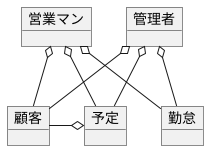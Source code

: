@startuml ドメインモデル

object 営業マン
object 管理者

object 顧客
object 予定
object 勤怠

営業マン o-- 顧客
営業マン o-- 予定
営業マン o-- 勤怠
管理者 o-- 顧客
管理者 o-- 予定
管理者 o-- 勤怠
予定 o-left- 顧客

@enduml